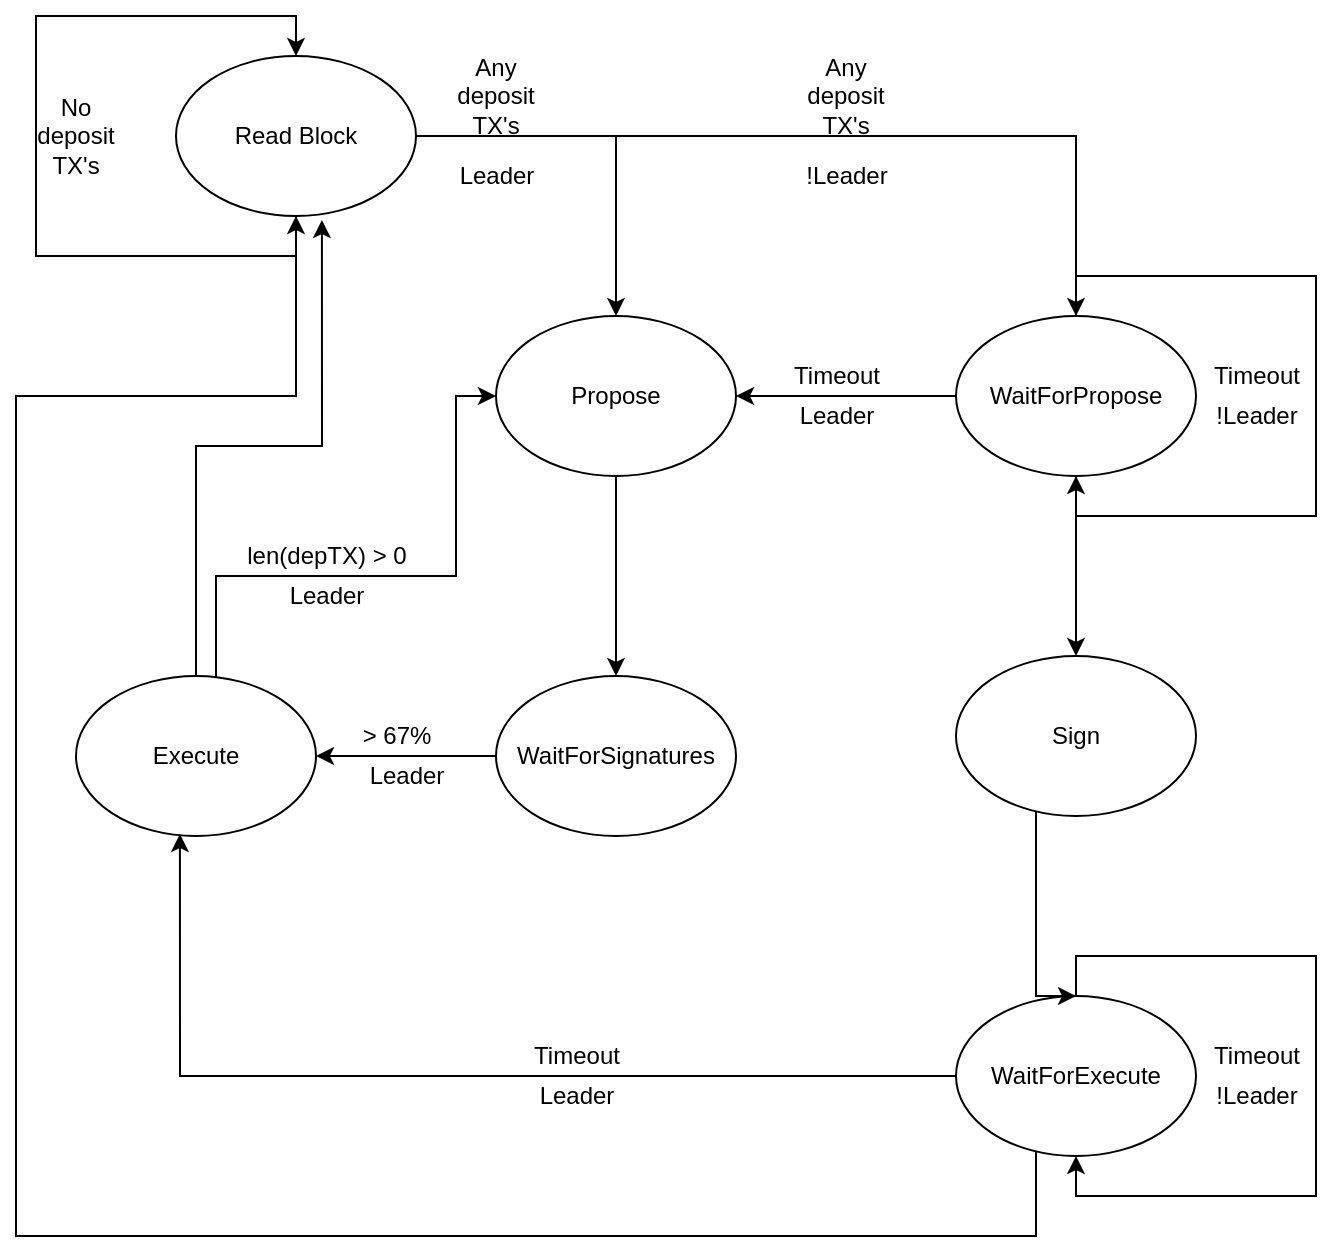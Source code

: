 <mxfile version="14.5.1" type="device"><diagram id="YtvPAKUXsqHVQDstTQDx" name="Page-1"><mxGraphModel dx="1502" dy="904" grid="1" gridSize="10" guides="1" tooltips="1" connect="1" arrows="1" fold="1" page="1" pageScale="1" pageWidth="850" pageHeight="1100" math="0" shadow="0"><root><mxCell id="0"/><mxCell id="1" parent="0"/><mxCell id="-BjjdIbL1PuwgD8GFEcE-8" style="edgeStyle=orthogonalEdgeStyle;rounded=0;orthogonalLoop=1;jettySize=auto;html=1;entryX=0.5;entryY=0;entryDx=0;entryDy=0;" edge="1" parent="1" source="-BjjdIbL1PuwgD8GFEcE-1" target="-BjjdIbL1PuwgD8GFEcE-7"><mxGeometry relative="1" as="geometry"/></mxCell><mxCell id="-BjjdIbL1PuwgD8GFEcE-31" style="edgeStyle=orthogonalEdgeStyle;rounded=0;orthogonalLoop=1;jettySize=auto;html=1;entryX=0.5;entryY=0;entryDx=0;entryDy=0;" edge="1" parent="1" source="-BjjdIbL1PuwgD8GFEcE-1" target="-BjjdIbL1PuwgD8GFEcE-11"><mxGeometry relative="1" as="geometry"><mxPoint x="560" y="190" as="targetPoint"/></mxGeometry></mxCell><mxCell id="-BjjdIbL1PuwgD8GFEcE-1" value="Read Block" style="ellipse;whiteSpace=wrap;html=1;" vertex="1" parent="1"><mxGeometry x="120" y="150" width="120" height="80" as="geometry"/></mxCell><mxCell id="-BjjdIbL1PuwgD8GFEcE-3" style="edgeStyle=orthogonalEdgeStyle;rounded=0;orthogonalLoop=1;jettySize=auto;html=1;exitX=0.5;exitY=1;exitDx=0;exitDy=0;" edge="1" parent="1" source="-BjjdIbL1PuwgD8GFEcE-1" target="-BjjdIbL1PuwgD8GFEcE-1"><mxGeometry relative="1" as="geometry"/></mxCell><mxCell id="-BjjdIbL1PuwgD8GFEcE-5" style="edgeStyle=orthogonalEdgeStyle;rounded=0;orthogonalLoop=1;jettySize=auto;html=1;exitX=0.5;exitY=1;exitDx=0;exitDy=0;entryX=0.5;entryY=0;entryDx=0;entryDy=0;" edge="1" parent="1" source="-BjjdIbL1PuwgD8GFEcE-1" target="-BjjdIbL1PuwgD8GFEcE-1"><mxGeometry relative="1" as="geometry"><Array as="points"><mxPoint x="180" y="250"/><mxPoint x="50" y="250"/><mxPoint x="50" y="130"/><mxPoint x="180" y="130"/></Array></mxGeometry></mxCell><mxCell id="-BjjdIbL1PuwgD8GFEcE-6" value="No deposit TX's" style="text;html=1;strokeColor=none;fillColor=none;align=center;verticalAlign=middle;whiteSpace=wrap;rounded=0;" vertex="1" parent="1"><mxGeometry x="50" y="180" width="40" height="20" as="geometry"/></mxCell><mxCell id="-BjjdIbL1PuwgD8GFEcE-19" style="edgeStyle=orthogonalEdgeStyle;rounded=0;orthogonalLoop=1;jettySize=auto;html=1;entryX=0.5;entryY=0;entryDx=0;entryDy=0;" edge="1" parent="1" source="-BjjdIbL1PuwgD8GFEcE-7" target="-BjjdIbL1PuwgD8GFEcE-20"><mxGeometry relative="1" as="geometry"><mxPoint x="340" y="400" as="targetPoint"/></mxGeometry></mxCell><mxCell id="-BjjdIbL1PuwgD8GFEcE-7" value="Propose" style="ellipse;whiteSpace=wrap;html=1;" vertex="1" parent="1"><mxGeometry x="280" y="280" width="120" height="80" as="geometry"/></mxCell><mxCell id="-BjjdIbL1PuwgD8GFEcE-9" value="Any deposit TX's" style="text;html=1;strokeColor=none;fillColor=none;align=center;verticalAlign=middle;whiteSpace=wrap;rounded=0;" vertex="1" parent="1"><mxGeometry x="260" y="160" width="40" height="20" as="geometry"/></mxCell><mxCell id="-BjjdIbL1PuwgD8GFEcE-10" value="Leader" style="text;html=1;align=center;verticalAlign=middle;resizable=0;points=[];autosize=1;" vertex="1" parent="1"><mxGeometry x="255" y="200" width="50" height="20" as="geometry"/></mxCell><mxCell id="-BjjdIbL1PuwgD8GFEcE-12" style="edgeStyle=orthogonalEdgeStyle;rounded=0;orthogonalLoop=1;jettySize=auto;html=1;" edge="1" parent="1" source="-BjjdIbL1PuwgD8GFEcE-11" target="-BjjdIbL1PuwgD8GFEcE-7"><mxGeometry relative="1" as="geometry"/></mxCell><mxCell id="-BjjdIbL1PuwgD8GFEcE-15" style="edgeStyle=orthogonalEdgeStyle;rounded=0;orthogonalLoop=1;jettySize=auto;html=1;entryX=0.5;entryY=1;entryDx=0;entryDy=0;" edge="1" parent="1" source="-BjjdIbL1PuwgD8GFEcE-11" target="-BjjdIbL1PuwgD8GFEcE-11"><mxGeometry relative="1" as="geometry"><mxPoint x="570" y="420" as="targetPoint"/><Array as="points"><mxPoint x="570" y="260"/><mxPoint x="690" y="260"/><mxPoint x="690" y="380"/><mxPoint x="570" y="380"/></Array></mxGeometry></mxCell><mxCell id="-BjjdIbL1PuwgD8GFEcE-35" style="edgeStyle=orthogonalEdgeStyle;rounded=0;orthogonalLoop=1;jettySize=auto;html=1;entryX=0.5;entryY=0;entryDx=0;entryDy=0;" edge="1" parent="1" source="-BjjdIbL1PuwgD8GFEcE-11" target="-BjjdIbL1PuwgD8GFEcE-34"><mxGeometry relative="1" as="geometry"/></mxCell><mxCell id="-BjjdIbL1PuwgD8GFEcE-11" value="WaitForPropose" style="ellipse;whiteSpace=wrap;html=1;" vertex="1" parent="1"><mxGeometry x="510" y="280" width="120" height="80" as="geometry"/></mxCell><mxCell id="-BjjdIbL1PuwgD8GFEcE-13" value="Timeout" style="text;html=1;align=center;verticalAlign=middle;resizable=0;points=[];autosize=1;" vertex="1" parent="1"><mxGeometry x="420" y="300" width="60" height="20" as="geometry"/></mxCell><mxCell id="-BjjdIbL1PuwgD8GFEcE-14" value="Leader" style="text;html=1;align=center;verticalAlign=middle;resizable=0;points=[];autosize=1;" vertex="1" parent="1"><mxGeometry x="425" y="320" width="50" height="20" as="geometry"/></mxCell><mxCell id="-BjjdIbL1PuwgD8GFEcE-17" value="Timeout" style="text;html=1;align=center;verticalAlign=middle;resizable=0;points=[];autosize=1;" vertex="1" parent="1"><mxGeometry x="630" y="300" width="60" height="20" as="geometry"/></mxCell><mxCell id="-BjjdIbL1PuwgD8GFEcE-18" value="!Leader" style="text;html=1;align=center;verticalAlign=middle;resizable=0;points=[];autosize=1;" vertex="1" parent="1"><mxGeometry x="630" y="320" width="60" height="20" as="geometry"/></mxCell><mxCell id="-BjjdIbL1PuwgD8GFEcE-27" style="edgeStyle=orthogonalEdgeStyle;rounded=0;orthogonalLoop=1;jettySize=auto;html=1;" edge="1" parent="1" source="-BjjdIbL1PuwgD8GFEcE-20" target="-BjjdIbL1PuwgD8GFEcE-21"><mxGeometry relative="1" as="geometry"/></mxCell><mxCell id="-BjjdIbL1PuwgD8GFEcE-20" value="WaitForSignatures" style="ellipse;whiteSpace=wrap;html=1;" vertex="1" parent="1"><mxGeometry x="280" y="460" width="120" height="80" as="geometry"/></mxCell><mxCell id="-BjjdIbL1PuwgD8GFEcE-46" style="edgeStyle=orthogonalEdgeStyle;rounded=0;orthogonalLoop=1;jettySize=auto;html=1;entryX=0.608;entryY=1.025;entryDx=0;entryDy=0;entryPerimeter=0;" edge="1" parent="1" source="-BjjdIbL1PuwgD8GFEcE-21" target="-BjjdIbL1PuwgD8GFEcE-1"><mxGeometry relative="1" as="geometry"><mxPoint x="190" y="340" as="targetPoint"/></mxGeometry></mxCell><mxCell id="-BjjdIbL1PuwgD8GFEcE-47" style="edgeStyle=orthogonalEdgeStyle;rounded=0;orthogonalLoop=1;jettySize=auto;html=1;entryX=0;entryY=0.5;entryDx=0;entryDy=0;" edge="1" parent="1" source="-BjjdIbL1PuwgD8GFEcE-21" target="-BjjdIbL1PuwgD8GFEcE-7"><mxGeometry relative="1" as="geometry"><mxPoint x="250" y="320" as="targetPoint"/><Array as="points"><mxPoint x="140" y="410"/><mxPoint x="260" y="410"/><mxPoint x="260" y="320"/></Array></mxGeometry></mxCell><mxCell id="-BjjdIbL1PuwgD8GFEcE-21" value="Execute" style="ellipse;whiteSpace=wrap;html=1;" vertex="1" parent="1"><mxGeometry x="70" y="460" width="120" height="80" as="geometry"/></mxCell><mxCell id="-BjjdIbL1PuwgD8GFEcE-24" value="&amp;gt; 67%" style="text;html=1;align=center;verticalAlign=middle;resizable=0;points=[];autosize=1;" vertex="1" parent="1"><mxGeometry x="205" y="480" width="50" height="20" as="geometry"/></mxCell><mxCell id="-BjjdIbL1PuwgD8GFEcE-25" value="Leader" style="text;html=1;align=center;verticalAlign=middle;resizable=0;points=[];autosize=1;" vertex="1" parent="1"><mxGeometry x="210" y="500" width="50" height="20" as="geometry"/></mxCell><mxCell id="-BjjdIbL1PuwgD8GFEcE-40" style="edgeStyle=orthogonalEdgeStyle;rounded=0;orthogonalLoop=1;jettySize=auto;html=1;entryX=0.433;entryY=0.988;entryDx=0;entryDy=0;entryPerimeter=0;" edge="1" parent="1" source="-BjjdIbL1PuwgD8GFEcE-26" target="-BjjdIbL1PuwgD8GFEcE-21"><mxGeometry relative="1" as="geometry"><mxPoint x="120" y="660" as="targetPoint"/></mxGeometry></mxCell><mxCell id="-BjjdIbL1PuwgD8GFEcE-43" style="edgeStyle=orthogonalEdgeStyle;rounded=0;orthogonalLoop=1;jettySize=auto;html=1;entryX=0.5;entryY=1;entryDx=0;entryDy=0;" edge="1" parent="1" source="-BjjdIbL1PuwgD8GFEcE-26" target="-BjjdIbL1PuwgD8GFEcE-1"><mxGeometry relative="1" as="geometry"><mxPoint x="170" y="310" as="targetPoint"/><Array as="points"><mxPoint x="550" y="740"/><mxPoint x="40" y="740"/><mxPoint x="40" y="320"/><mxPoint x="180" y="320"/></Array></mxGeometry></mxCell><mxCell id="-BjjdIbL1PuwgD8GFEcE-26" value="WaitForExecute" style="ellipse;whiteSpace=wrap;html=1;" vertex="1" parent="1"><mxGeometry x="510" y="620" width="120" height="80" as="geometry"/></mxCell><mxCell id="-BjjdIbL1PuwgD8GFEcE-32" value="Any deposit TX's" style="text;html=1;strokeColor=none;fillColor=none;align=center;verticalAlign=middle;whiteSpace=wrap;rounded=0;" vertex="1" parent="1"><mxGeometry x="435" y="160" width="40" height="20" as="geometry"/></mxCell><mxCell id="-BjjdIbL1PuwgD8GFEcE-33" value="!Leader" style="text;html=1;align=center;verticalAlign=middle;resizable=0;points=[];autosize=1;" vertex="1" parent="1"><mxGeometry x="425" y="200" width="60" height="20" as="geometry"/></mxCell><mxCell id="-BjjdIbL1PuwgD8GFEcE-36" style="edgeStyle=orthogonalEdgeStyle;rounded=0;orthogonalLoop=1;jettySize=auto;html=1;entryX=0.5;entryY=0;entryDx=0;entryDy=0;" edge="1" parent="1" source="-BjjdIbL1PuwgD8GFEcE-34" target="-BjjdIbL1PuwgD8GFEcE-26"><mxGeometry relative="1" as="geometry"><Array as="points"><mxPoint x="550" y="620"/></Array></mxGeometry></mxCell><mxCell id="-BjjdIbL1PuwgD8GFEcE-34" value="Sign" style="ellipse;whiteSpace=wrap;html=1;" vertex="1" parent="1"><mxGeometry x="510" y="450" width="120" height="80" as="geometry"/></mxCell><mxCell id="-BjjdIbL1PuwgD8GFEcE-37" style="edgeStyle=orthogonalEdgeStyle;rounded=0;orthogonalLoop=1;jettySize=auto;html=1;entryX=0.5;entryY=1;entryDx=0;entryDy=0;" edge="1" parent="1"><mxGeometry relative="1" as="geometry"><mxPoint x="570" y="700" as="targetPoint"/><mxPoint x="570" y="620" as="sourcePoint"/><Array as="points"><mxPoint x="570" y="600"/><mxPoint x="690" y="600"/><mxPoint x="690" y="720"/><mxPoint x="570" y="720"/></Array></mxGeometry></mxCell><mxCell id="-BjjdIbL1PuwgD8GFEcE-38" value="Timeout" style="text;html=1;align=center;verticalAlign=middle;resizable=0;points=[];autosize=1;" vertex="1" parent="1"><mxGeometry x="630" y="640" width="60" height="20" as="geometry"/></mxCell><mxCell id="-BjjdIbL1PuwgD8GFEcE-39" value="!Leader" style="text;html=1;align=center;verticalAlign=middle;resizable=0;points=[];autosize=1;" vertex="1" parent="1"><mxGeometry x="630" y="660" width="60" height="20" as="geometry"/></mxCell><mxCell id="-BjjdIbL1PuwgD8GFEcE-41" value="Timeout" style="text;html=1;align=center;verticalAlign=middle;resizable=0;points=[];autosize=1;" vertex="1" parent="1"><mxGeometry x="290" y="640" width="60" height="20" as="geometry"/></mxCell><mxCell id="-BjjdIbL1PuwgD8GFEcE-42" value="Leader" style="text;html=1;align=center;verticalAlign=middle;resizable=0;points=[];autosize=1;" vertex="1" parent="1"><mxGeometry x="295" y="660" width="50" height="20" as="geometry"/></mxCell><mxCell id="-BjjdIbL1PuwgD8GFEcE-48" value="len(depTX) &amp;gt; 0" style="text;html=1;align=center;verticalAlign=middle;resizable=0;points=[];autosize=1;" vertex="1" parent="1"><mxGeometry x="145" y="390" width="100" height="20" as="geometry"/></mxCell><mxCell id="-BjjdIbL1PuwgD8GFEcE-49" value="Leader" style="text;html=1;align=center;verticalAlign=middle;resizable=0;points=[];autosize=1;" vertex="1" parent="1"><mxGeometry x="170" y="410" width="50" height="20" as="geometry"/></mxCell></root></mxGraphModel></diagram></mxfile>